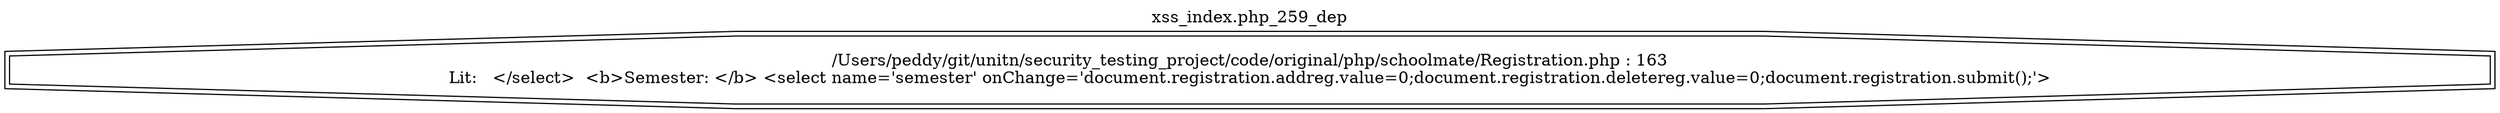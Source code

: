 digraph cfg {
  label="xss_index.php_259_dep";
  labelloc=t;
  n1 [shape=doubleoctagon, label="/Users/peddy/git/unitn/security_testing_project/code/original/php/schoolmate/Registration.php : 163\nLit:   </select>&nbsp;&nbsp;<b>Semester: </b> <select name='semester' onChange='document.registration.addreg.value=0;document.registration.deletereg.value=0;document.registration.submit();'>\n"];
}
